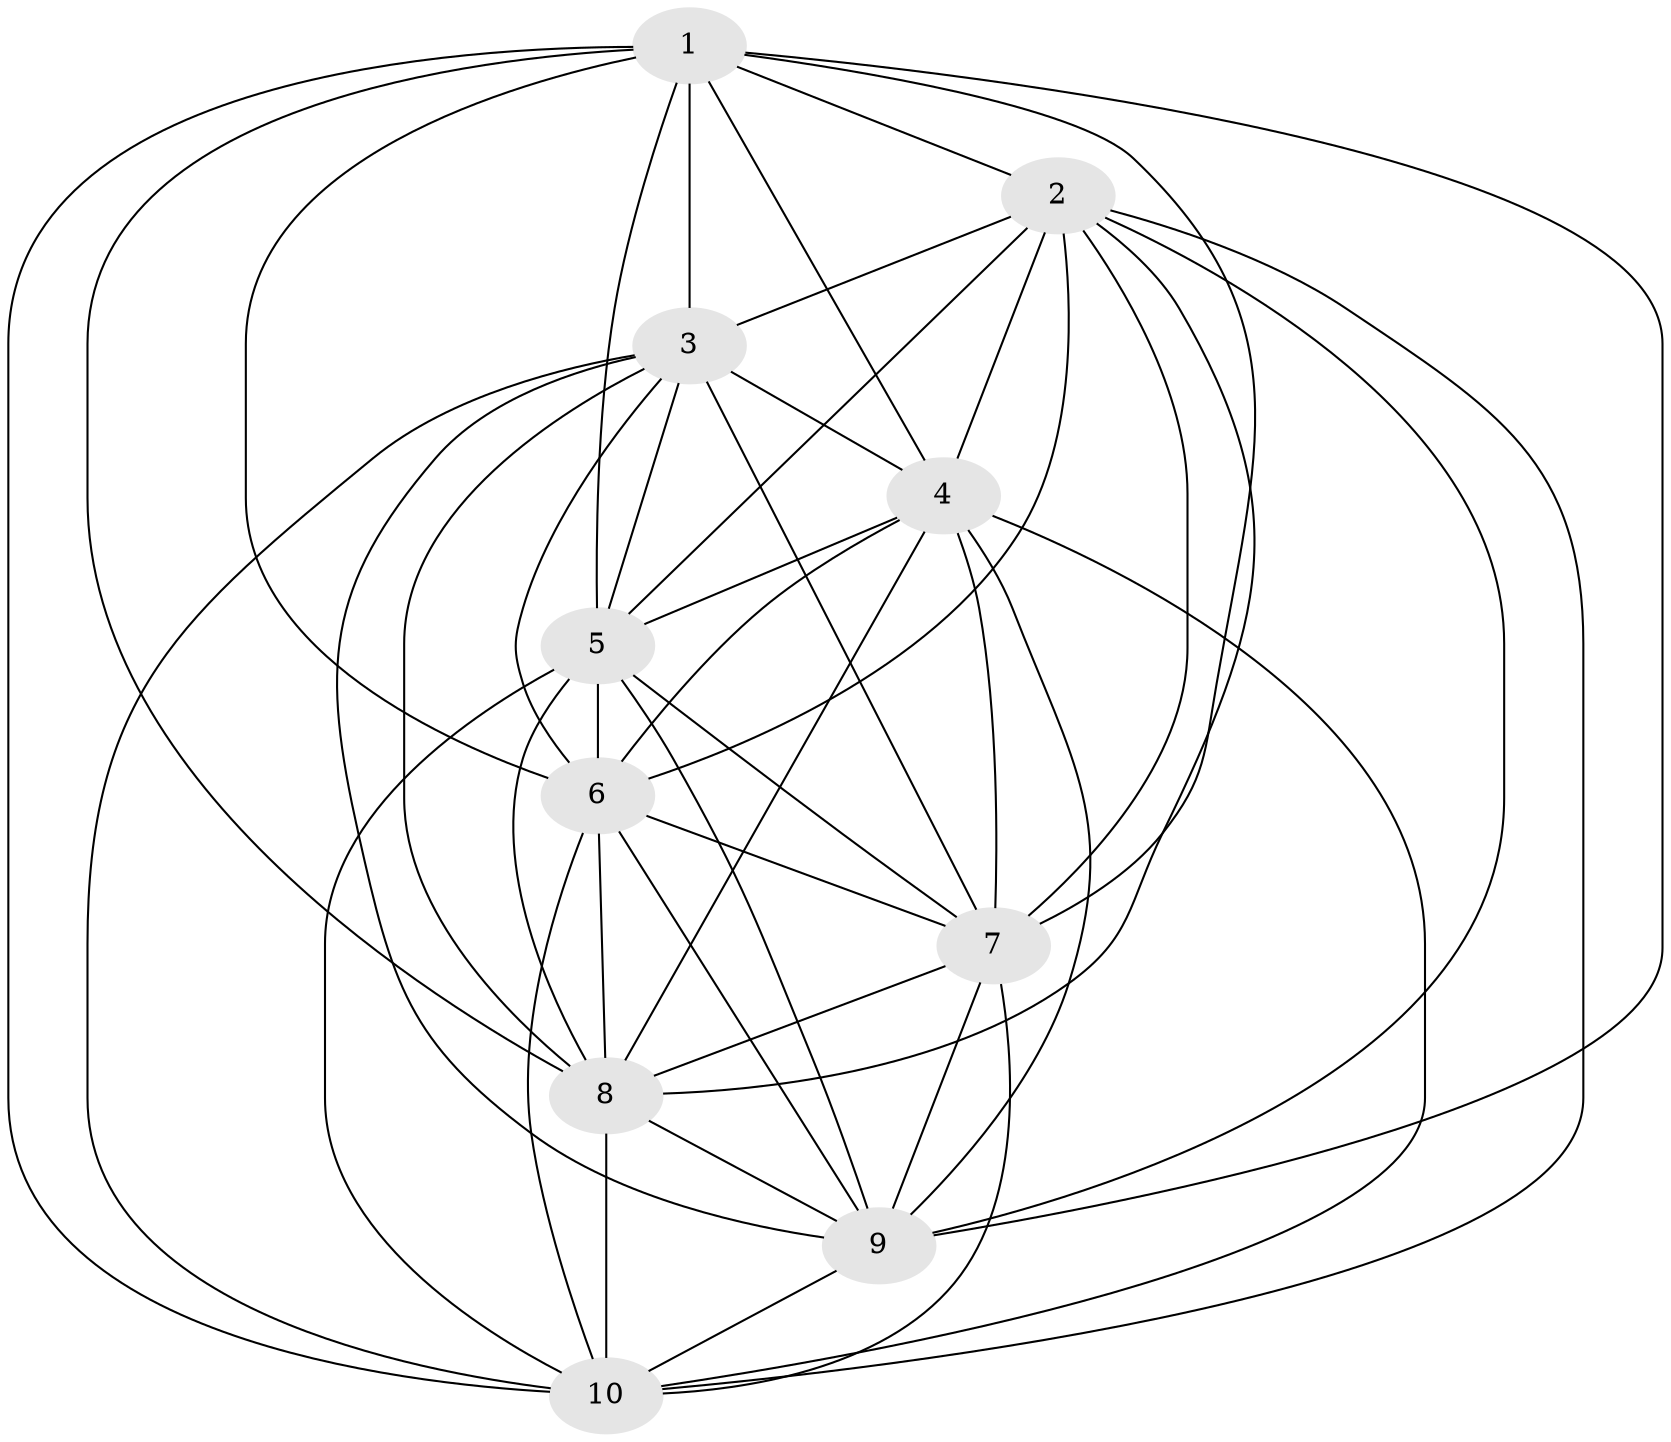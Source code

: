 // Generated by graph-tools (version 1.1) at 2025/46/02/15/25 05:46:28]
// undirected, 10 vertices, 45 edges
graph export_dot {
graph [start="1"]
  node [color=gray90,style=filled];
  1 [super="+17"];
  2 [super="+13+15"];
  3 [super="+15+16+19+20"];
  4 [super="+18"];
  5 [super="+11+12+16+18+20"];
  6 [super="+19"];
  7 [super="+11+14"];
  8 [super="+13+14"];
  9;
  10 [super="+17"];
  1 -- 2;
  1 -- 3;
  1 -- 4;
  1 -- 5;
  1 -- 6;
  1 -- 7;
  1 -- 8;
  1 -- 9;
  1 -- 10;
  2 -- 3;
  2 -- 4;
  2 -- 5;
  2 -- 6;
  2 -- 7;
  2 -- 8;
  2 -- 9;
  2 -- 10;
  3 -- 4;
  3 -- 5;
  3 -- 6;
  3 -- 7;
  3 -- 8;
  3 -- 9;
  3 -- 10;
  4 -- 5;
  4 -- 6;
  4 -- 7;
  4 -- 8;
  4 -- 9;
  4 -- 10;
  5 -- 6;
  5 -- 7;
  5 -- 8;
  5 -- 9;
  5 -- 10;
  6 -- 7;
  6 -- 8;
  6 -- 9;
  6 -- 10;
  7 -- 8;
  7 -- 9;
  7 -- 10;
  8 -- 9;
  8 -- 10;
  9 -- 10;
}
